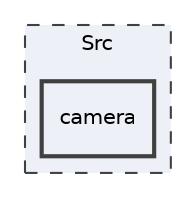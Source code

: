 digraph "C:/Users/jonas/Desktop/GraphicEngine/Src/camera"
{
 // INTERACTIVE_SVG=YES
 // LATEX_PDF_SIZE
  bgcolor="transparent";
  edge [fontname="Helvetica",fontsize="10",labelfontname="Helvetica",labelfontsize="10"];
  node [fontname="Helvetica",fontsize="10",shape=record];
  compound=true
  subgraph clusterdir_413f4e031a85da0d68269c6fd2f76e1c {
    graph [ bgcolor="#edf0f7", pencolor="grey25", style="filled,dashed,", label="Src", fontname="Helvetica", fontsize="10", URL="dir_413f4e031a85da0d68269c6fd2f76e1c.html"]
  dir_fef4120f6678d99701b8db8a3c7b6632 [shape=box, label="camera", style="filled,bold,", fillcolor="#edf0f7", color="grey25", URL="dir_fef4120f6678d99701b8db8a3c7b6632.html"];
  }
}
